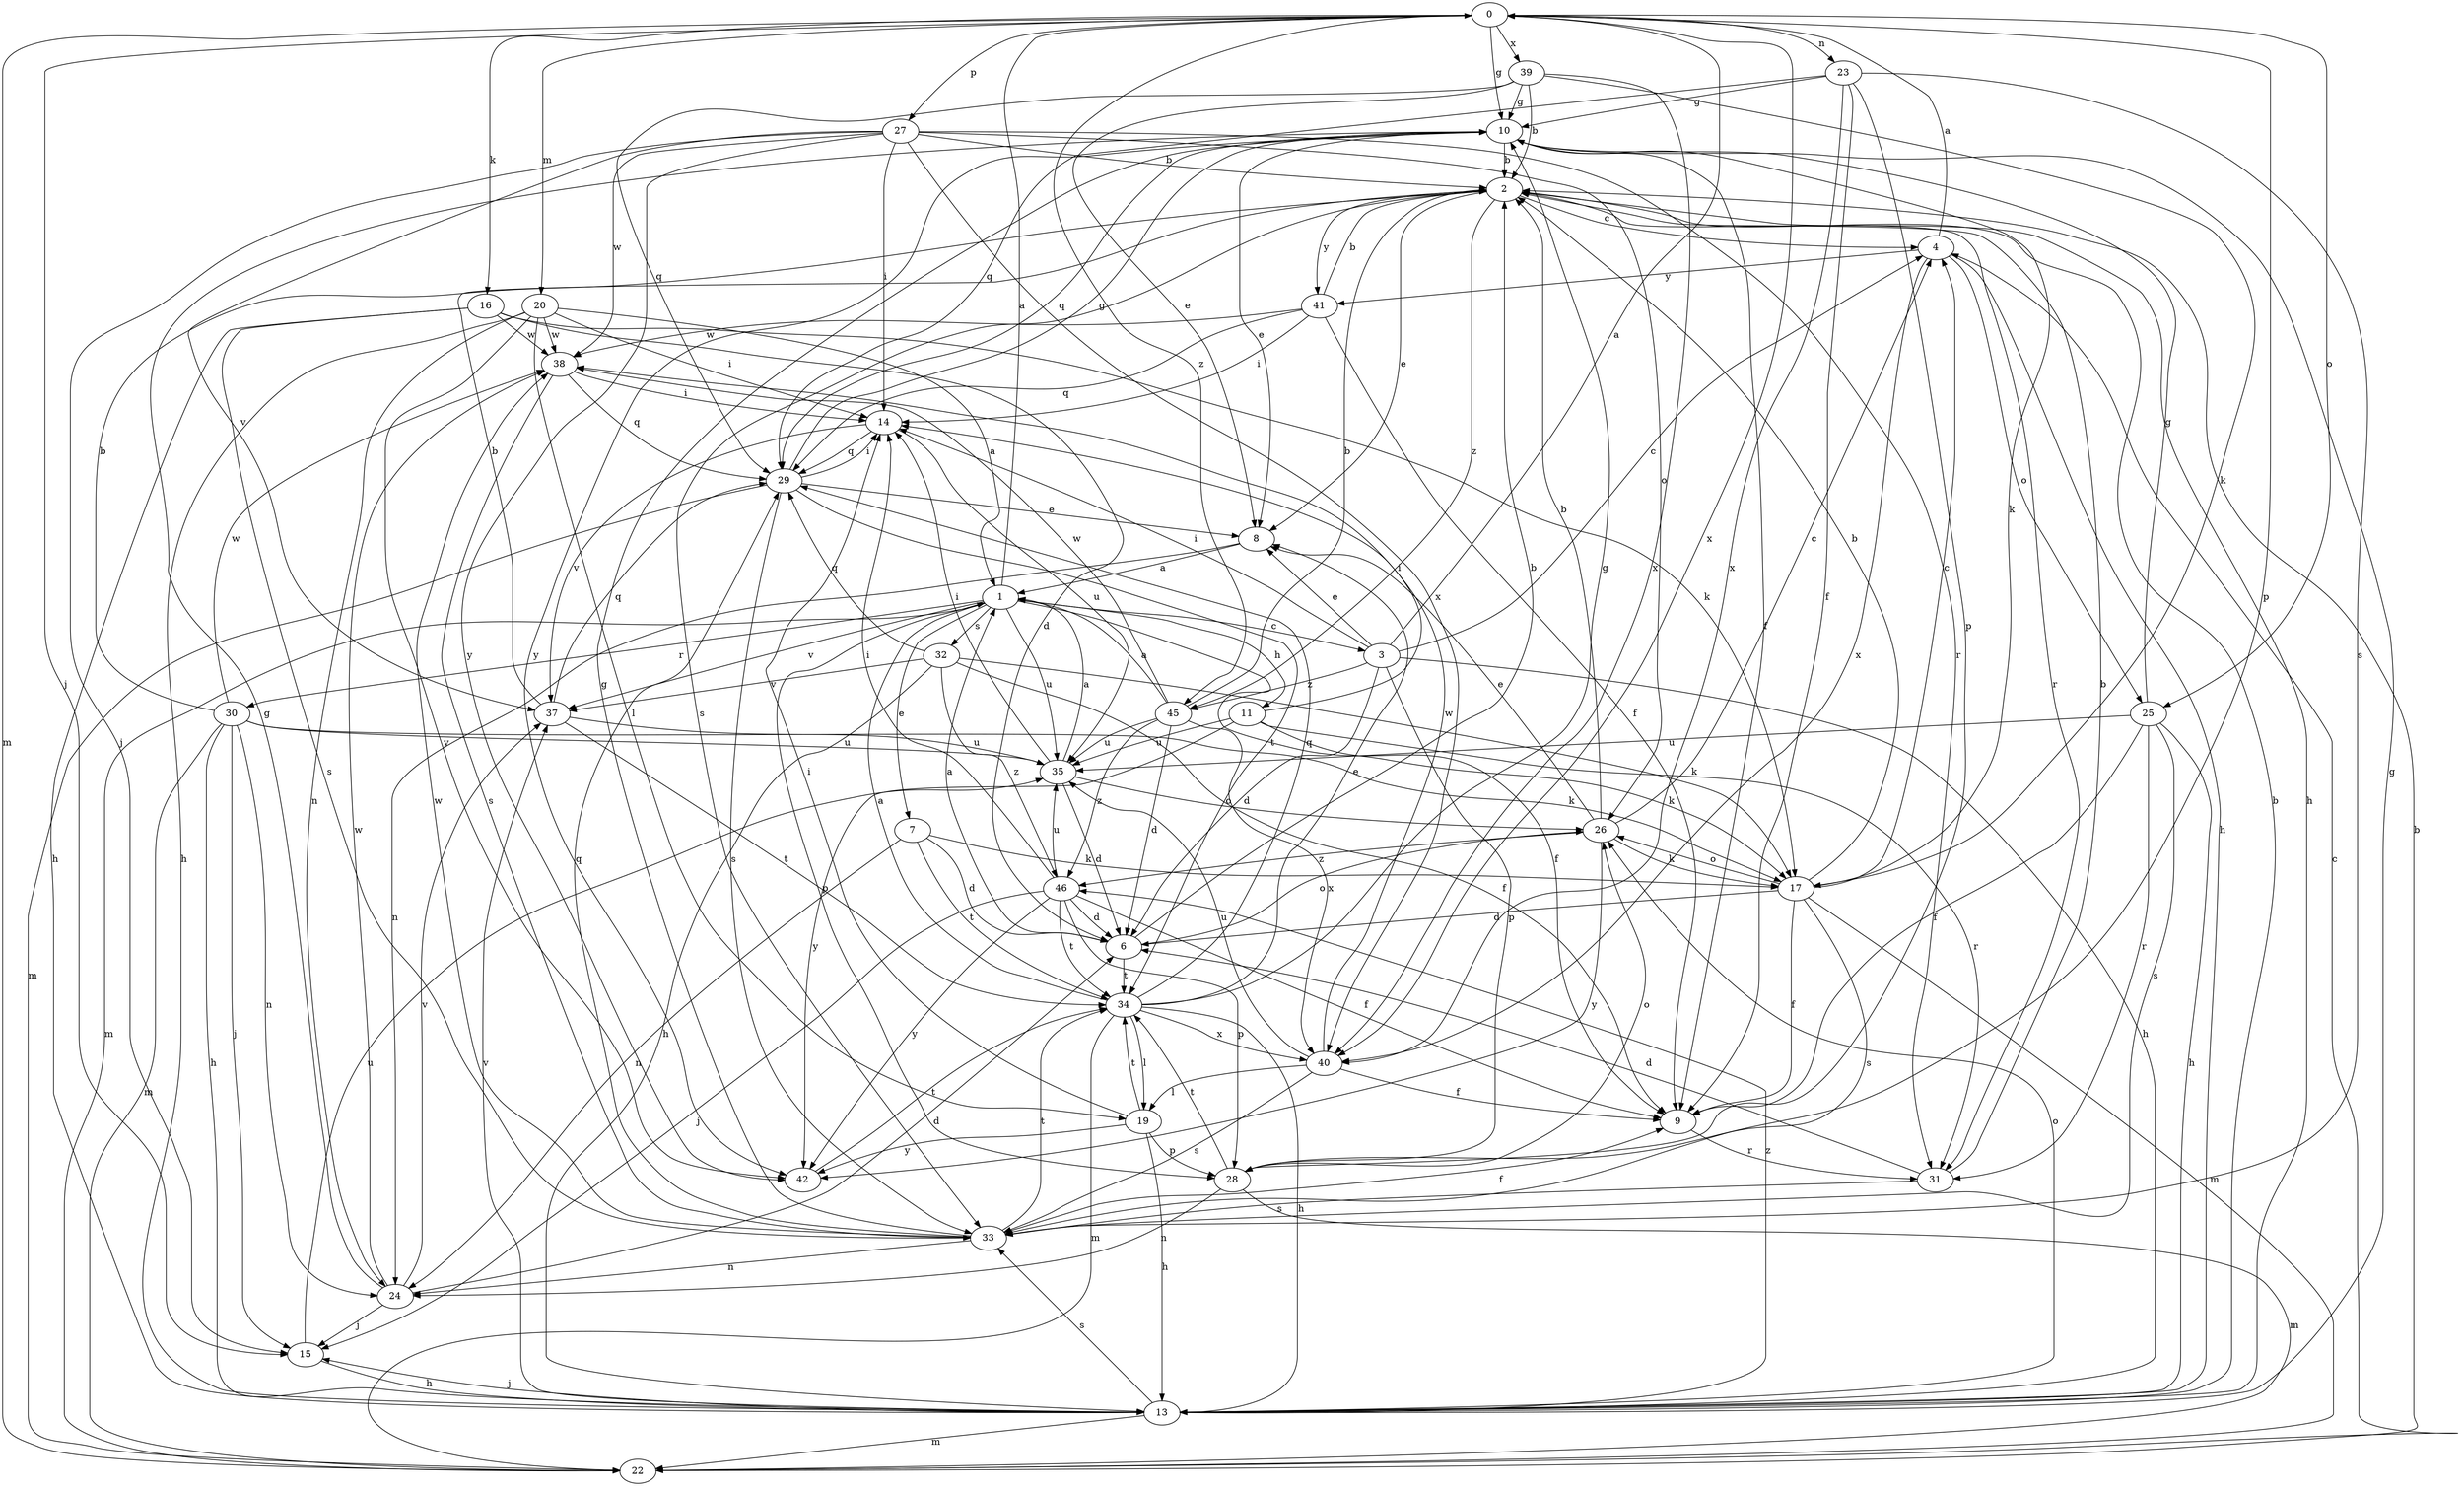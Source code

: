 strict digraph  {
0;
1;
2;
3;
4;
6;
7;
8;
9;
10;
11;
13;
14;
15;
16;
17;
19;
20;
22;
23;
24;
25;
26;
27;
28;
29;
30;
31;
32;
33;
34;
35;
37;
38;
39;
40;
41;
42;
45;
46;
0 -> 10  [label=g];
0 -> 15  [label=j];
0 -> 16  [label=k];
0 -> 20  [label=m];
0 -> 22  [label=m];
0 -> 23  [label=n];
0 -> 25  [label=o];
0 -> 27  [label=p];
0 -> 28  [label=p];
0 -> 39  [label=x];
0 -> 40  [label=x];
0 -> 45  [label=z];
1 -> 0  [label=a];
1 -> 3  [label=c];
1 -> 7  [label=e];
1 -> 9  [label=f];
1 -> 11  [label=h];
1 -> 22  [label=m];
1 -> 28  [label=p];
1 -> 30  [label=r];
1 -> 32  [label=s];
1 -> 35  [label=u];
1 -> 37  [label=v];
2 -> 4  [label=c];
2 -> 8  [label=e];
2 -> 13  [label=h];
2 -> 31  [label=r];
2 -> 33  [label=s];
2 -> 41  [label=y];
2 -> 45  [label=z];
3 -> 0  [label=a];
3 -> 4  [label=c];
3 -> 6  [label=d];
3 -> 8  [label=e];
3 -> 13  [label=h];
3 -> 14  [label=i];
3 -> 28  [label=p];
3 -> 45  [label=z];
4 -> 0  [label=a];
4 -> 13  [label=h];
4 -> 25  [label=o];
4 -> 40  [label=x];
4 -> 41  [label=y];
6 -> 1  [label=a];
6 -> 2  [label=b];
6 -> 26  [label=o];
6 -> 34  [label=t];
7 -> 6  [label=d];
7 -> 17  [label=k];
7 -> 24  [label=n];
7 -> 34  [label=t];
8 -> 1  [label=a];
8 -> 24  [label=n];
9 -> 31  [label=r];
10 -> 2  [label=b];
10 -> 8  [label=e];
10 -> 9  [label=f];
10 -> 17  [label=k];
10 -> 29  [label=q];
10 -> 42  [label=y];
11 -> 14  [label=i];
11 -> 17  [label=k];
11 -> 31  [label=r];
11 -> 35  [label=u];
11 -> 42  [label=y];
13 -> 2  [label=b];
13 -> 10  [label=g];
13 -> 15  [label=j];
13 -> 22  [label=m];
13 -> 26  [label=o];
13 -> 33  [label=s];
13 -> 37  [label=v];
13 -> 46  [label=z];
14 -> 29  [label=q];
14 -> 35  [label=u];
14 -> 37  [label=v];
15 -> 13  [label=h];
15 -> 35  [label=u];
16 -> 6  [label=d];
16 -> 13  [label=h];
16 -> 17  [label=k];
16 -> 33  [label=s];
16 -> 38  [label=w];
17 -> 2  [label=b];
17 -> 4  [label=c];
17 -> 6  [label=d];
17 -> 9  [label=f];
17 -> 22  [label=m];
17 -> 26  [label=o];
17 -> 33  [label=s];
19 -> 13  [label=h];
19 -> 14  [label=i];
19 -> 28  [label=p];
19 -> 34  [label=t];
19 -> 42  [label=y];
20 -> 1  [label=a];
20 -> 13  [label=h];
20 -> 14  [label=i];
20 -> 19  [label=l];
20 -> 24  [label=n];
20 -> 38  [label=w];
20 -> 42  [label=y];
22 -> 2  [label=b];
22 -> 4  [label=c];
23 -> 9  [label=f];
23 -> 10  [label=g];
23 -> 28  [label=p];
23 -> 29  [label=q];
23 -> 33  [label=s];
23 -> 40  [label=x];
24 -> 6  [label=d];
24 -> 10  [label=g];
24 -> 15  [label=j];
24 -> 37  [label=v];
24 -> 38  [label=w];
25 -> 9  [label=f];
25 -> 10  [label=g];
25 -> 13  [label=h];
25 -> 31  [label=r];
25 -> 33  [label=s];
25 -> 35  [label=u];
26 -> 2  [label=b];
26 -> 4  [label=c];
26 -> 8  [label=e];
26 -> 17  [label=k];
26 -> 42  [label=y];
26 -> 46  [label=z];
27 -> 2  [label=b];
27 -> 14  [label=i];
27 -> 15  [label=j];
27 -> 26  [label=o];
27 -> 31  [label=r];
27 -> 37  [label=v];
27 -> 38  [label=w];
27 -> 40  [label=x];
27 -> 42  [label=y];
28 -> 22  [label=m];
28 -> 24  [label=n];
28 -> 26  [label=o];
28 -> 34  [label=t];
29 -> 8  [label=e];
29 -> 10  [label=g];
29 -> 14  [label=i];
29 -> 22  [label=m];
29 -> 33  [label=s];
29 -> 34  [label=t];
30 -> 2  [label=b];
30 -> 13  [label=h];
30 -> 15  [label=j];
30 -> 17  [label=k];
30 -> 22  [label=m];
30 -> 24  [label=n];
30 -> 35  [label=u];
30 -> 38  [label=w];
31 -> 2  [label=b];
31 -> 6  [label=d];
31 -> 33  [label=s];
32 -> 9  [label=f];
32 -> 13  [label=h];
32 -> 17  [label=k];
32 -> 29  [label=q];
32 -> 37  [label=v];
32 -> 46  [label=z];
33 -> 9  [label=f];
33 -> 10  [label=g];
33 -> 24  [label=n];
33 -> 29  [label=q];
33 -> 34  [label=t];
33 -> 38  [label=w];
34 -> 1  [label=a];
34 -> 8  [label=e];
34 -> 10  [label=g];
34 -> 13  [label=h];
34 -> 19  [label=l];
34 -> 22  [label=m];
34 -> 29  [label=q];
34 -> 40  [label=x];
35 -> 1  [label=a];
35 -> 6  [label=d];
35 -> 14  [label=i];
35 -> 26  [label=o];
37 -> 2  [label=b];
37 -> 29  [label=q];
37 -> 34  [label=t];
37 -> 35  [label=u];
38 -> 14  [label=i];
38 -> 29  [label=q];
38 -> 33  [label=s];
39 -> 2  [label=b];
39 -> 8  [label=e];
39 -> 10  [label=g];
39 -> 17  [label=k];
39 -> 29  [label=q];
39 -> 40  [label=x];
40 -> 9  [label=f];
40 -> 19  [label=l];
40 -> 33  [label=s];
40 -> 35  [label=u];
40 -> 38  [label=w];
41 -> 2  [label=b];
41 -> 9  [label=f];
41 -> 14  [label=i];
41 -> 29  [label=q];
41 -> 38  [label=w];
42 -> 34  [label=t];
45 -> 1  [label=a];
45 -> 2  [label=b];
45 -> 6  [label=d];
45 -> 35  [label=u];
45 -> 38  [label=w];
45 -> 40  [label=x];
45 -> 46  [label=z];
46 -> 6  [label=d];
46 -> 9  [label=f];
46 -> 14  [label=i];
46 -> 15  [label=j];
46 -> 28  [label=p];
46 -> 34  [label=t];
46 -> 35  [label=u];
46 -> 42  [label=y];
}
